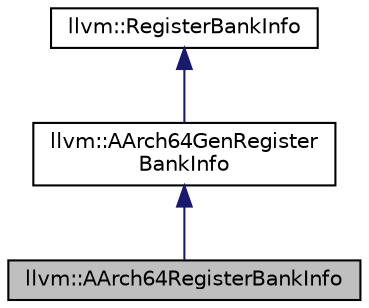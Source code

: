 digraph "llvm::AArch64RegisterBankInfo"
{
 // LATEX_PDF_SIZE
  bgcolor="transparent";
  edge [fontname="Helvetica",fontsize="10",labelfontname="Helvetica",labelfontsize="10"];
  node [fontname="Helvetica",fontsize="10",shape="box"];
  Node1 [label="llvm::AArch64RegisterBankInfo",height=0.2,width=0.4,color="black", fillcolor="grey75", style="filled", fontcolor="black",tooltip="This class provides the information for the target register banks."];
  Node2 -> Node1 [dir="back",color="midnightblue",fontsize="10",style="solid",fontname="Helvetica"];
  Node2 [label="llvm::AArch64GenRegister\lBankInfo",height=0.2,width=0.4,color="black",URL="$classllvm_1_1AArch64GenRegisterBankInfo.html",tooltip=" "];
  Node3 -> Node2 [dir="back",color="midnightblue",fontsize="10",style="solid",fontname="Helvetica"];
  Node3 [label="llvm::RegisterBankInfo",height=0.2,width=0.4,color="black",URL="$classllvm_1_1RegisterBankInfo.html",tooltip="Holds all the information related to register banks."];
}
